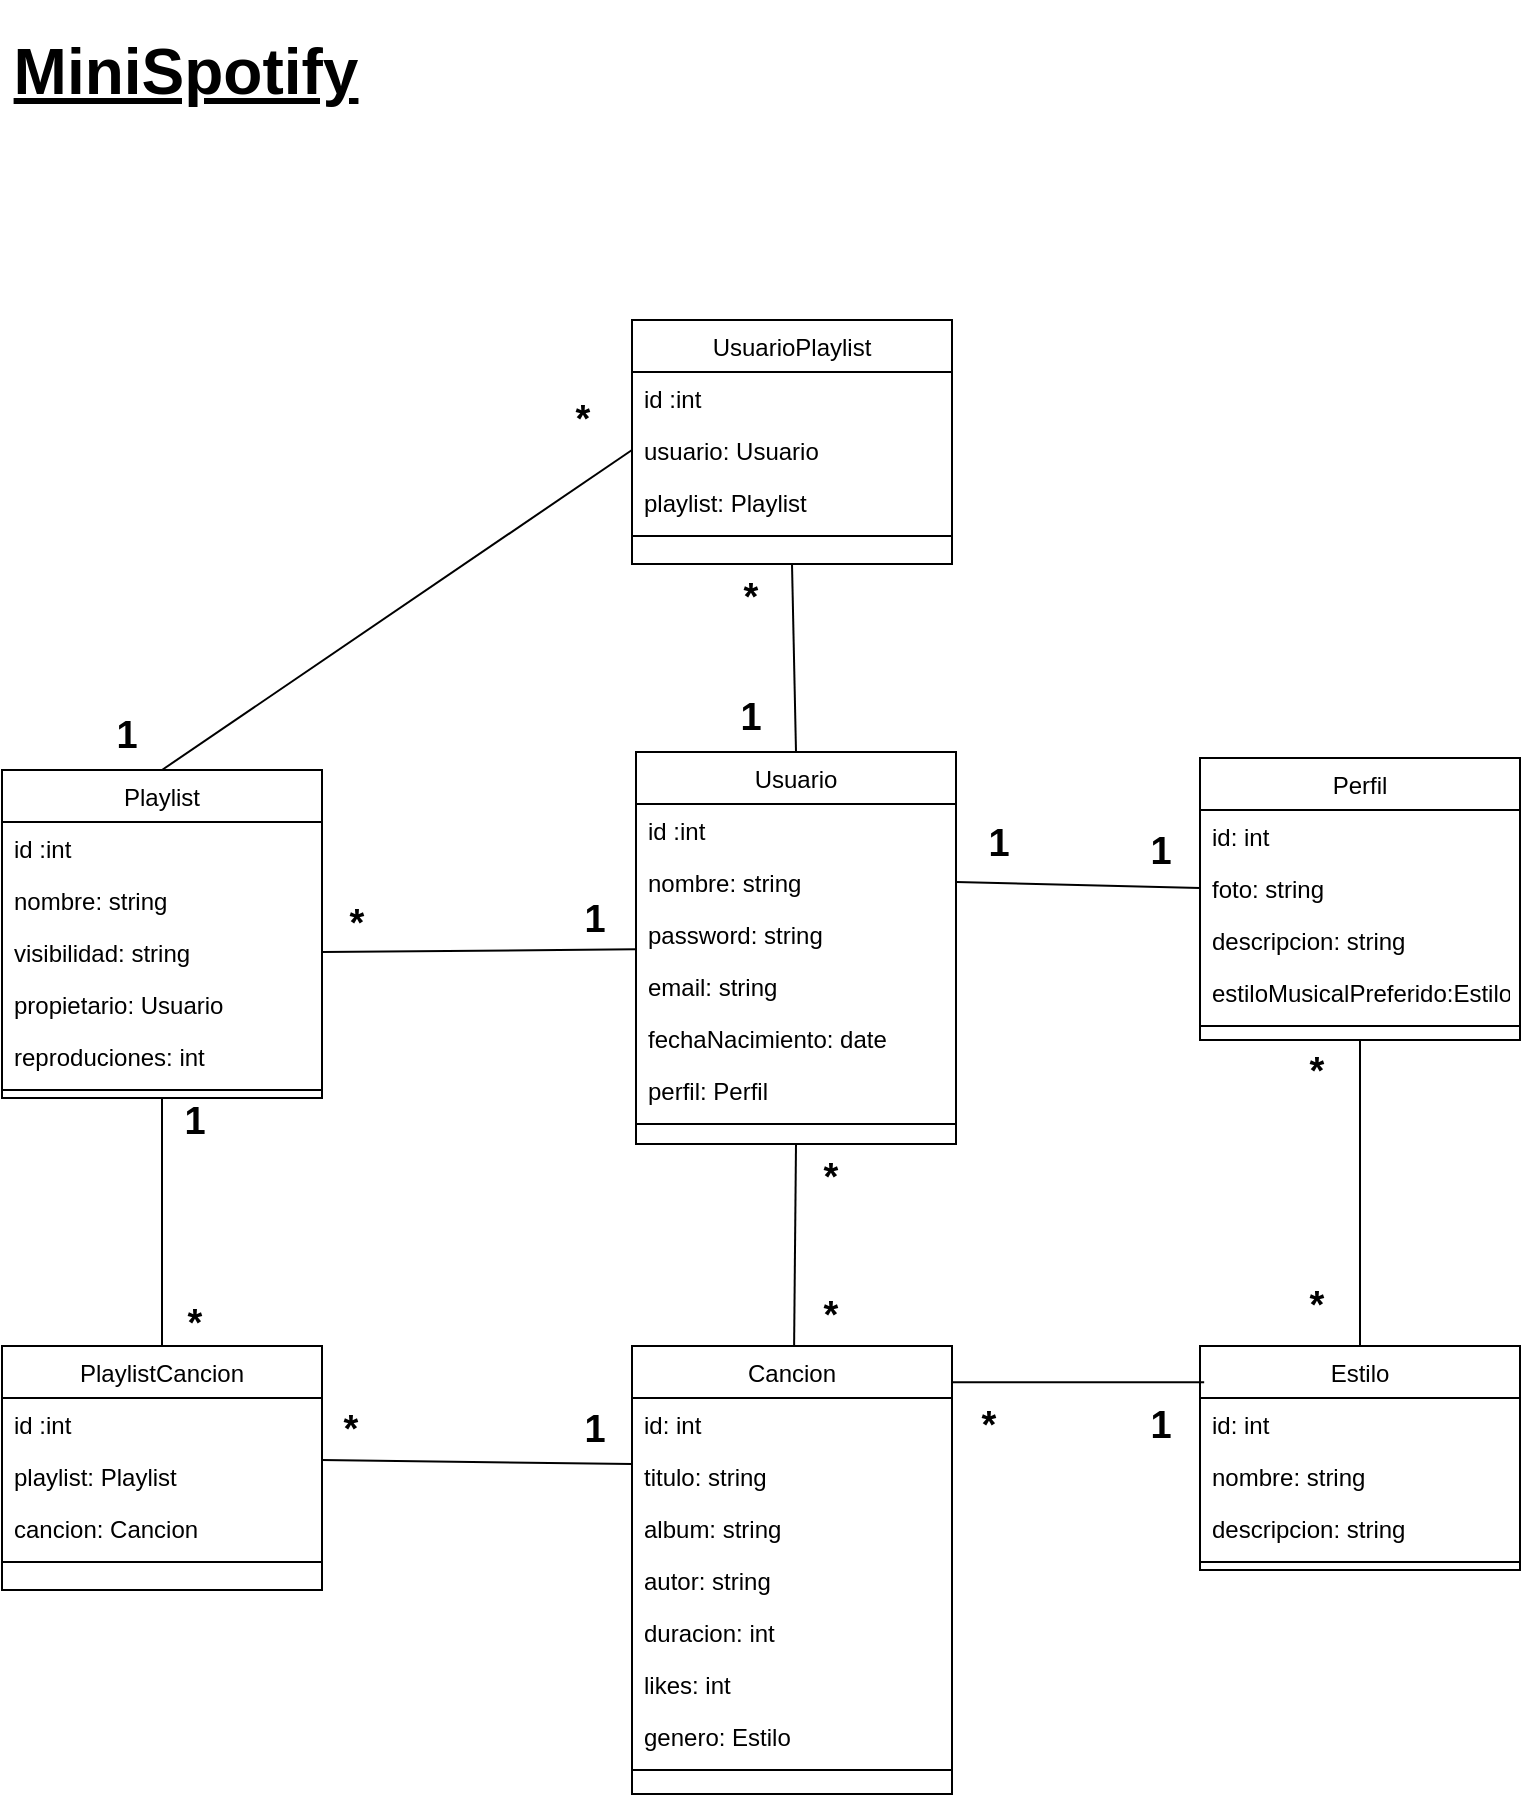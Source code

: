 <mxfile version="26.0.10">
  <diagram id="C5RBs43oDa-KdzZeNtuy" name="Page-1">
    <mxGraphModel dx="1588" dy="868" grid="0" gridSize="10" guides="1" tooltips="1" connect="1" arrows="1" fold="1" page="1" pageScale="1" pageWidth="827" pageHeight="1169" math="0" shadow="0">
      <root>
        <mxCell id="WIyWlLk6GJQsqaUBKTNV-0" />
        <mxCell id="WIyWlLk6GJQsqaUBKTNV-1" parent="WIyWlLk6GJQsqaUBKTNV-0" />
        <mxCell id="zkfFHV4jXpPFQw0GAbJ--0" value="Usuario" style="swimlane;fontStyle=0;align=center;verticalAlign=top;childLayout=stackLayout;horizontal=1;startSize=26;horizontalStack=0;resizeParent=1;resizeLast=0;collapsible=1;marginBottom=0;rounded=0;shadow=0;strokeWidth=1;" parent="WIyWlLk6GJQsqaUBKTNV-1" vertex="1">
          <mxGeometry x="354" y="398" width="160" height="196" as="geometry">
            <mxRectangle x="230" y="140" width="160" height="26" as="alternateBounds" />
          </mxGeometry>
        </mxCell>
        <mxCell id="zkfFHV4jXpPFQw0GAbJ--1" value="id :int" style="text;align=left;verticalAlign=top;spacingLeft=4;spacingRight=4;overflow=hidden;rotatable=0;points=[[0,0.5],[1,0.5]];portConstraint=eastwest;" parent="zkfFHV4jXpPFQw0GAbJ--0" vertex="1">
          <mxGeometry y="26" width="160" height="26" as="geometry" />
        </mxCell>
        <mxCell id="zkfFHV4jXpPFQw0GAbJ--2" value="nombre: string" style="text;align=left;verticalAlign=top;spacingLeft=4;spacingRight=4;overflow=hidden;rotatable=0;points=[[0,0.5],[1,0.5]];portConstraint=eastwest;rounded=0;shadow=0;html=0;" parent="zkfFHV4jXpPFQw0GAbJ--0" vertex="1">
          <mxGeometry y="52" width="160" height="26" as="geometry" />
        </mxCell>
        <mxCell id="owg6tekAamIFLDv_W5qU-0" value="password: string" style="text;align=left;verticalAlign=top;spacingLeft=4;spacingRight=4;overflow=hidden;rotatable=0;points=[[0,0.5],[1,0.5]];portConstraint=eastwest;rounded=0;shadow=0;html=0;" vertex="1" parent="zkfFHV4jXpPFQw0GAbJ--0">
          <mxGeometry y="78" width="160" height="26" as="geometry" />
        </mxCell>
        <mxCell id="zkfFHV4jXpPFQw0GAbJ--3" value="email: string" style="text;align=left;verticalAlign=top;spacingLeft=4;spacingRight=4;overflow=hidden;rotatable=0;points=[[0,0.5],[1,0.5]];portConstraint=eastwest;rounded=0;shadow=0;html=0;" parent="zkfFHV4jXpPFQw0GAbJ--0" vertex="1">
          <mxGeometry y="104" width="160" height="26" as="geometry" />
        </mxCell>
        <mxCell id="owg6tekAamIFLDv_W5qU-1" value="fechaNacimiento: date" style="text;align=left;verticalAlign=top;spacingLeft=4;spacingRight=4;overflow=hidden;rotatable=0;points=[[0,0.5],[1,0.5]];portConstraint=eastwest;rounded=0;shadow=0;html=0;" vertex="1" parent="zkfFHV4jXpPFQw0GAbJ--0">
          <mxGeometry y="130" width="160" height="26" as="geometry" />
        </mxCell>
        <mxCell id="owg6tekAamIFLDv_W5qU-2" value="perfil: Perfil" style="text;align=left;verticalAlign=top;spacingLeft=4;spacingRight=4;overflow=hidden;rotatable=0;points=[[0,0.5],[1,0.5]];portConstraint=eastwest;rounded=0;shadow=0;html=0;" vertex="1" parent="zkfFHV4jXpPFQw0GAbJ--0">
          <mxGeometry y="156" width="160" height="26" as="geometry" />
        </mxCell>
        <mxCell id="zkfFHV4jXpPFQw0GAbJ--4" value="" style="line;html=1;strokeWidth=1;align=left;verticalAlign=middle;spacingTop=-1;spacingLeft=3;spacingRight=3;rotatable=0;labelPosition=right;points=[];portConstraint=eastwest;" parent="zkfFHV4jXpPFQw0GAbJ--0" vertex="1">
          <mxGeometry y="182" width="160" height="8" as="geometry" />
        </mxCell>
        <mxCell id="zkfFHV4jXpPFQw0GAbJ--6" value="Cancion" style="swimlane;fontStyle=0;align=center;verticalAlign=top;childLayout=stackLayout;horizontal=1;startSize=26;horizontalStack=0;resizeParent=1;resizeLast=0;collapsible=1;marginBottom=0;rounded=0;shadow=0;strokeWidth=1;" parent="WIyWlLk6GJQsqaUBKTNV-1" vertex="1">
          <mxGeometry x="352" y="695" width="160" height="224" as="geometry">
            <mxRectangle x="130" y="380" width="160" height="26" as="alternateBounds" />
          </mxGeometry>
        </mxCell>
        <mxCell id="zkfFHV4jXpPFQw0GAbJ--7" value="id: int" style="text;align=left;verticalAlign=top;spacingLeft=4;spacingRight=4;overflow=hidden;rotatable=0;points=[[0,0.5],[1,0.5]];portConstraint=eastwest;" parent="zkfFHV4jXpPFQw0GAbJ--6" vertex="1">
          <mxGeometry y="26" width="160" height="26" as="geometry" />
        </mxCell>
        <mxCell id="zkfFHV4jXpPFQw0GAbJ--8" value="titulo: string" style="text;align=left;verticalAlign=top;spacingLeft=4;spacingRight=4;overflow=hidden;rotatable=0;points=[[0,0.5],[1,0.5]];portConstraint=eastwest;rounded=0;shadow=0;html=0;" parent="zkfFHV4jXpPFQw0GAbJ--6" vertex="1">
          <mxGeometry y="52" width="160" height="26" as="geometry" />
        </mxCell>
        <mxCell id="owg6tekAamIFLDv_W5qU-5" value="album: string" style="text;align=left;verticalAlign=top;spacingLeft=4;spacingRight=4;overflow=hidden;rotatable=0;points=[[0,0.5],[1,0.5]];portConstraint=eastwest;rounded=0;shadow=0;html=0;" vertex="1" parent="zkfFHV4jXpPFQw0GAbJ--6">
          <mxGeometry y="78" width="160" height="26" as="geometry" />
        </mxCell>
        <mxCell id="owg6tekAamIFLDv_W5qU-7" value="autor: string" style="text;align=left;verticalAlign=top;spacingLeft=4;spacingRight=4;overflow=hidden;rotatable=0;points=[[0,0.5],[1,0.5]];portConstraint=eastwest;rounded=0;shadow=0;html=0;" vertex="1" parent="zkfFHV4jXpPFQw0GAbJ--6">
          <mxGeometry y="104" width="160" height="26" as="geometry" />
        </mxCell>
        <mxCell id="owg6tekAamIFLDv_W5qU-6" value="duracion: int" style="text;align=left;verticalAlign=top;spacingLeft=4;spacingRight=4;overflow=hidden;rotatable=0;points=[[0,0.5],[1,0.5]];portConstraint=eastwest;rounded=0;shadow=0;html=0;" vertex="1" parent="zkfFHV4jXpPFQw0GAbJ--6">
          <mxGeometry y="130" width="160" height="26" as="geometry" />
        </mxCell>
        <mxCell id="owg6tekAamIFLDv_W5qU-8" value="likes: int" style="text;align=left;verticalAlign=top;spacingLeft=4;spacingRight=4;overflow=hidden;rotatable=0;points=[[0,0.5],[1,0.5]];portConstraint=eastwest;rounded=0;shadow=0;html=0;" vertex="1" parent="zkfFHV4jXpPFQw0GAbJ--6">
          <mxGeometry y="156" width="160" height="26" as="geometry" />
        </mxCell>
        <mxCell id="owg6tekAamIFLDv_W5qU-9" value="genero: Estilo" style="text;align=left;verticalAlign=top;spacingLeft=4;spacingRight=4;overflow=hidden;rotatable=0;points=[[0,0.5],[1,0.5]];portConstraint=eastwest;rounded=0;shadow=0;html=0;" vertex="1" parent="zkfFHV4jXpPFQw0GAbJ--6">
          <mxGeometry y="182" width="160" height="26" as="geometry" />
        </mxCell>
        <mxCell id="zkfFHV4jXpPFQw0GAbJ--9" value="" style="line;html=1;strokeWidth=1;align=left;verticalAlign=middle;spacingTop=-1;spacingLeft=3;spacingRight=3;rotatable=0;labelPosition=right;points=[];portConstraint=eastwest;" parent="zkfFHV4jXpPFQw0GAbJ--6" vertex="1">
          <mxGeometry y="208" width="160" height="8" as="geometry" />
        </mxCell>
        <mxCell id="zkfFHV4jXpPFQw0GAbJ--13" value="Estilo" style="swimlane;fontStyle=0;align=center;verticalAlign=top;childLayout=stackLayout;horizontal=1;startSize=26;horizontalStack=0;resizeParent=1;resizeLast=0;collapsible=1;marginBottom=0;rounded=0;shadow=0;strokeWidth=1;" parent="WIyWlLk6GJQsqaUBKTNV-1" vertex="1">
          <mxGeometry x="636" y="695" width="160" height="112" as="geometry">
            <mxRectangle x="340" y="380" width="170" height="26" as="alternateBounds" />
          </mxGeometry>
        </mxCell>
        <mxCell id="zkfFHV4jXpPFQw0GAbJ--14" value="id: int" style="text;align=left;verticalAlign=top;spacingLeft=4;spacingRight=4;overflow=hidden;rotatable=0;points=[[0,0.5],[1,0.5]];portConstraint=eastwest;" parent="zkfFHV4jXpPFQw0GAbJ--13" vertex="1">
          <mxGeometry y="26" width="160" height="26" as="geometry" />
        </mxCell>
        <mxCell id="owg6tekAamIFLDv_W5qU-3" value="nombre: string" style="text;align=left;verticalAlign=top;spacingLeft=4;spacingRight=4;overflow=hidden;rotatable=0;points=[[0,0.5],[1,0.5]];portConstraint=eastwest;" vertex="1" parent="zkfFHV4jXpPFQw0GAbJ--13">
          <mxGeometry y="52" width="160" height="26" as="geometry" />
        </mxCell>
        <mxCell id="owg6tekAamIFLDv_W5qU-4" value="descripcion: string" style="text;align=left;verticalAlign=top;spacingLeft=4;spacingRight=4;overflow=hidden;rotatable=0;points=[[0,0.5],[1,0.5]];portConstraint=eastwest;" vertex="1" parent="zkfFHV4jXpPFQw0GAbJ--13">
          <mxGeometry y="78" width="160" height="26" as="geometry" />
        </mxCell>
        <mxCell id="zkfFHV4jXpPFQw0GAbJ--15" value="" style="line;html=1;strokeWidth=1;align=left;verticalAlign=middle;spacingTop=-1;spacingLeft=3;spacingRight=3;rotatable=0;labelPosition=right;points=[];portConstraint=eastwest;" parent="zkfFHV4jXpPFQw0GAbJ--13" vertex="1">
          <mxGeometry y="104" width="160" height="8" as="geometry" />
        </mxCell>
        <mxCell id="zkfFHV4jXpPFQw0GAbJ--17" value="Perfil" style="swimlane;fontStyle=0;align=center;verticalAlign=top;childLayout=stackLayout;horizontal=1;startSize=26;horizontalStack=0;resizeParent=1;resizeLast=0;collapsible=1;marginBottom=0;rounded=0;shadow=0;strokeWidth=1;" parent="WIyWlLk6GJQsqaUBKTNV-1" vertex="1">
          <mxGeometry x="636" y="401" width="160" height="141" as="geometry">
            <mxRectangle x="550" y="140" width="160" height="26" as="alternateBounds" />
          </mxGeometry>
        </mxCell>
        <mxCell id="zkfFHV4jXpPFQw0GAbJ--18" value="id: int" style="text;align=left;verticalAlign=top;spacingLeft=4;spacingRight=4;overflow=hidden;rotatable=0;points=[[0,0.5],[1,0.5]];portConstraint=eastwest;" parent="zkfFHV4jXpPFQw0GAbJ--17" vertex="1">
          <mxGeometry y="26" width="160" height="26" as="geometry" />
        </mxCell>
        <mxCell id="zkfFHV4jXpPFQw0GAbJ--19" value="foto: string" style="text;align=left;verticalAlign=top;spacingLeft=4;spacingRight=4;overflow=hidden;rotatable=0;points=[[0,0.5],[1,0.5]];portConstraint=eastwest;rounded=0;shadow=0;html=0;" parent="zkfFHV4jXpPFQw0GAbJ--17" vertex="1">
          <mxGeometry y="52" width="160" height="26" as="geometry" />
        </mxCell>
        <mxCell id="zkfFHV4jXpPFQw0GAbJ--20" value="descripcion: string" style="text;align=left;verticalAlign=top;spacingLeft=4;spacingRight=4;overflow=hidden;rotatable=0;points=[[0,0.5],[1,0.5]];portConstraint=eastwest;rounded=0;shadow=0;html=0;" parent="zkfFHV4jXpPFQw0GAbJ--17" vertex="1">
          <mxGeometry y="78" width="160" height="26" as="geometry" />
        </mxCell>
        <mxCell id="zkfFHV4jXpPFQw0GAbJ--21" value="estiloMusicalPreferido:Estilo" style="text;align=left;verticalAlign=top;spacingLeft=4;spacingRight=4;overflow=hidden;rotatable=0;points=[[0,0.5],[1,0.5]];portConstraint=eastwest;rounded=0;shadow=0;html=0;" parent="zkfFHV4jXpPFQw0GAbJ--17" vertex="1">
          <mxGeometry y="104" width="160" height="26" as="geometry" />
        </mxCell>
        <mxCell id="zkfFHV4jXpPFQw0GAbJ--23" value="" style="line;html=1;strokeWidth=1;align=left;verticalAlign=middle;spacingTop=-1;spacingLeft=3;spacingRight=3;rotatable=0;labelPosition=right;points=[];portConstraint=eastwest;" parent="zkfFHV4jXpPFQw0GAbJ--17" vertex="1">
          <mxGeometry y="130" width="160" height="8" as="geometry" />
        </mxCell>
        <mxCell id="owg6tekAamIFLDv_W5qU-10" value="Playlist" style="swimlane;fontStyle=0;align=center;verticalAlign=top;childLayout=stackLayout;horizontal=1;startSize=26;horizontalStack=0;resizeParent=1;resizeLast=0;collapsible=1;marginBottom=0;rounded=0;shadow=0;strokeWidth=1;" vertex="1" parent="WIyWlLk6GJQsqaUBKTNV-1">
          <mxGeometry x="37" y="407" width="160" height="164" as="geometry">
            <mxRectangle x="230" y="140" width="160" height="26" as="alternateBounds" />
          </mxGeometry>
        </mxCell>
        <mxCell id="owg6tekAamIFLDv_W5qU-11" value="id :int" style="text;align=left;verticalAlign=top;spacingLeft=4;spacingRight=4;overflow=hidden;rotatable=0;points=[[0,0.5],[1,0.5]];portConstraint=eastwest;" vertex="1" parent="owg6tekAamIFLDv_W5qU-10">
          <mxGeometry y="26" width="160" height="26" as="geometry" />
        </mxCell>
        <mxCell id="owg6tekAamIFLDv_W5qU-12" value="nombre: string" style="text;align=left;verticalAlign=top;spacingLeft=4;spacingRight=4;overflow=hidden;rotatable=0;points=[[0,0.5],[1,0.5]];portConstraint=eastwest;rounded=0;shadow=0;html=0;" vertex="1" parent="owg6tekAamIFLDv_W5qU-10">
          <mxGeometry y="52" width="160" height="26" as="geometry" />
        </mxCell>
        <mxCell id="owg6tekAamIFLDv_W5qU-13" value="visibilidad: string" style="text;align=left;verticalAlign=top;spacingLeft=4;spacingRight=4;overflow=hidden;rotatable=0;points=[[0,0.5],[1,0.5]];portConstraint=eastwest;rounded=0;shadow=0;html=0;" vertex="1" parent="owg6tekAamIFLDv_W5qU-10">
          <mxGeometry y="78" width="160" height="26" as="geometry" />
        </mxCell>
        <mxCell id="owg6tekAamIFLDv_W5qU-28" value="propietario: Usuario" style="text;align=left;verticalAlign=top;spacingLeft=4;spacingRight=4;overflow=hidden;rotatable=0;points=[[0,0.5],[1,0.5]];portConstraint=eastwest;rounded=0;shadow=0;html=0;" vertex="1" parent="owg6tekAamIFLDv_W5qU-10">
          <mxGeometry y="104" width="160" height="26" as="geometry" />
        </mxCell>
        <mxCell id="owg6tekAamIFLDv_W5qU-29" value="reproduciones: int" style="text;align=left;verticalAlign=top;spacingLeft=4;spacingRight=4;overflow=hidden;rotatable=0;points=[[0,0.5],[1,0.5]];portConstraint=eastwest;rounded=0;shadow=0;html=0;" vertex="1" parent="owg6tekAamIFLDv_W5qU-10">
          <mxGeometry y="130" width="160" height="26" as="geometry" />
        </mxCell>
        <mxCell id="owg6tekAamIFLDv_W5qU-17" value="" style="line;html=1;strokeWidth=1;align=left;verticalAlign=middle;spacingTop=-1;spacingLeft=3;spacingRight=3;rotatable=0;labelPosition=right;points=[];portConstraint=eastwest;" vertex="1" parent="owg6tekAamIFLDv_W5qU-10">
          <mxGeometry y="156" width="160" height="8" as="geometry" />
        </mxCell>
        <mxCell id="owg6tekAamIFLDv_W5qU-18" value="UsuarioPlaylist" style="swimlane;fontStyle=0;align=center;verticalAlign=top;childLayout=stackLayout;horizontal=1;startSize=26;horizontalStack=0;resizeParent=1;resizeLast=0;collapsible=1;marginBottom=0;rounded=0;shadow=0;strokeWidth=1;" vertex="1" parent="WIyWlLk6GJQsqaUBKTNV-1">
          <mxGeometry x="352" y="182" width="160" height="122" as="geometry">
            <mxRectangle x="230" y="140" width="160" height="26" as="alternateBounds" />
          </mxGeometry>
        </mxCell>
        <mxCell id="owg6tekAamIFLDv_W5qU-19" value="id :int" style="text;align=left;verticalAlign=top;spacingLeft=4;spacingRight=4;overflow=hidden;rotatable=0;points=[[0,0.5],[1,0.5]];portConstraint=eastwest;" vertex="1" parent="owg6tekAamIFLDv_W5qU-18">
          <mxGeometry y="26" width="160" height="26" as="geometry" />
        </mxCell>
        <mxCell id="owg6tekAamIFLDv_W5qU-20" value="usuario: Usuario" style="text;align=left;verticalAlign=top;spacingLeft=4;spacingRight=4;overflow=hidden;rotatable=0;points=[[0,0.5],[1,0.5]];portConstraint=eastwest;rounded=0;shadow=0;html=0;" vertex="1" parent="owg6tekAamIFLDv_W5qU-18">
          <mxGeometry y="52" width="160" height="26" as="geometry" />
        </mxCell>
        <mxCell id="owg6tekAamIFLDv_W5qU-21" value="playlist: Playlist" style="text;align=left;verticalAlign=top;spacingLeft=4;spacingRight=4;overflow=hidden;rotatable=0;points=[[0,0.5],[1,0.5]];portConstraint=eastwest;rounded=0;shadow=0;html=0;" vertex="1" parent="owg6tekAamIFLDv_W5qU-18">
          <mxGeometry y="78" width="160" height="26" as="geometry" />
        </mxCell>
        <mxCell id="owg6tekAamIFLDv_W5qU-25" value="" style="line;html=1;strokeWidth=1;align=left;verticalAlign=middle;spacingTop=-1;spacingLeft=3;spacingRight=3;rotatable=0;labelPosition=right;points=[];portConstraint=eastwest;" vertex="1" parent="owg6tekAamIFLDv_W5qU-18">
          <mxGeometry y="104" width="160" height="8" as="geometry" />
        </mxCell>
        <mxCell id="owg6tekAamIFLDv_W5qU-37" value="PlaylistCancion" style="swimlane;fontStyle=0;align=center;verticalAlign=top;childLayout=stackLayout;horizontal=1;startSize=26;horizontalStack=0;resizeParent=1;resizeLast=0;collapsible=1;marginBottom=0;rounded=0;shadow=0;strokeWidth=1;" vertex="1" parent="WIyWlLk6GJQsqaUBKTNV-1">
          <mxGeometry x="37" y="695" width="160" height="122" as="geometry">
            <mxRectangle x="230" y="140" width="160" height="26" as="alternateBounds" />
          </mxGeometry>
        </mxCell>
        <mxCell id="owg6tekAamIFLDv_W5qU-38" value="id :int" style="text;align=left;verticalAlign=top;spacingLeft=4;spacingRight=4;overflow=hidden;rotatable=0;points=[[0,0.5],[1,0.5]];portConstraint=eastwest;" vertex="1" parent="owg6tekAamIFLDv_W5qU-37">
          <mxGeometry y="26" width="160" height="26" as="geometry" />
        </mxCell>
        <mxCell id="owg6tekAamIFLDv_W5qU-39" value="playlist: Playlist" style="text;align=left;verticalAlign=top;spacingLeft=4;spacingRight=4;overflow=hidden;rotatable=0;points=[[0,0.5],[1,0.5]];portConstraint=eastwest;rounded=0;shadow=0;html=0;" vertex="1" parent="owg6tekAamIFLDv_W5qU-37">
          <mxGeometry y="52" width="160" height="26" as="geometry" />
        </mxCell>
        <mxCell id="owg6tekAamIFLDv_W5qU-40" value="cancion: Cancion" style="text;align=left;verticalAlign=top;spacingLeft=4;spacingRight=4;overflow=hidden;rotatable=0;points=[[0,0.5],[1,0.5]];portConstraint=eastwest;rounded=0;shadow=0;html=0;" vertex="1" parent="owg6tekAamIFLDv_W5qU-37">
          <mxGeometry y="78" width="160" height="26" as="geometry" />
        </mxCell>
        <mxCell id="owg6tekAamIFLDv_W5qU-41" value="" style="line;html=1;strokeWidth=1;align=left;verticalAlign=middle;spacingTop=-1;spacingLeft=3;spacingRight=3;rotatable=0;labelPosition=right;points=[];portConstraint=eastwest;" vertex="1" parent="owg6tekAamIFLDv_W5qU-37">
          <mxGeometry y="104" width="160" height="8" as="geometry" />
        </mxCell>
        <mxCell id="owg6tekAamIFLDv_W5qU-44" value="" style="endArrow=none;html=1;rounded=0;exitX=0.998;exitY=0.192;exitDx=0;exitDy=0;exitPerimeter=0;" edge="1" parent="WIyWlLk6GJQsqaUBKTNV-1" source="owg6tekAamIFLDv_W5qU-39">
          <mxGeometry relative="1" as="geometry">
            <mxPoint x="191" y="561" as="sourcePoint" />
            <mxPoint x="352" y="754" as="targetPoint" />
          </mxGeometry>
        </mxCell>
        <mxCell id="owg6tekAamIFLDv_W5qU-45" value="*" style="text;html=1;align=center;verticalAlign=middle;whiteSpace=wrap;rounded=0;fontStyle=1;fontSize=19;labelBorderColor=none;" vertex="1" parent="WIyWlLk6GJQsqaUBKTNV-1">
          <mxGeometry x="199" y="725" width="25" height="23" as="geometry" />
        </mxCell>
        <mxCell id="owg6tekAamIFLDv_W5qU-46" value="1" style="text;html=1;align=center;verticalAlign=middle;whiteSpace=wrap;rounded=0;fontStyle=1;fontSize=19;labelBorderColor=none;" vertex="1" parent="WIyWlLk6GJQsqaUBKTNV-1">
          <mxGeometry x="321" y="725" width="25" height="23" as="geometry" />
        </mxCell>
        <mxCell id="owg6tekAamIFLDv_W5qU-47" value="" style="endArrow=none;html=1;rounded=0;exitX=0.013;exitY=0.162;exitDx=0;exitDy=0;entryX=1;entryY=0.081;entryDx=0;entryDy=0;exitPerimeter=0;entryPerimeter=0;" edge="1" parent="WIyWlLk6GJQsqaUBKTNV-1" source="zkfFHV4jXpPFQw0GAbJ--13" target="zkfFHV4jXpPFQw0GAbJ--6">
          <mxGeometry relative="1" as="geometry">
            <mxPoint x="95" y="575" as="sourcePoint" />
            <mxPoint x="340" y="815" as="targetPoint" />
          </mxGeometry>
        </mxCell>
        <mxCell id="owg6tekAamIFLDv_W5qU-48" value="" style="endArrow=none;html=1;rounded=0;" edge="1" parent="WIyWlLk6GJQsqaUBKTNV-1" target="zkfFHV4jXpPFQw0GAbJ--6">
          <mxGeometry relative="1" as="geometry">
            <mxPoint x="434" y="594" as="sourcePoint" />
            <mxPoint x="324" y="866" as="targetPoint" />
          </mxGeometry>
        </mxCell>
        <mxCell id="owg6tekAamIFLDv_W5qU-49" value="" style="endArrow=none;html=1;rounded=0;exitX=0.5;exitY=1;exitDx=0;exitDy=0;" edge="1" parent="WIyWlLk6GJQsqaUBKTNV-1" source="owg6tekAamIFLDv_W5qU-10" target="owg6tekAamIFLDv_W5qU-37">
          <mxGeometry relative="1" as="geometry">
            <mxPoint x="131" y="857" as="sourcePoint" />
            <mxPoint x="325" y="1059" as="targetPoint" />
          </mxGeometry>
        </mxCell>
        <mxCell id="owg6tekAamIFLDv_W5qU-50" value="*" style="text;html=1;align=center;verticalAlign=middle;whiteSpace=wrap;rounded=0;fontStyle=1;fontSize=19;labelBorderColor=none;" vertex="1" parent="WIyWlLk6GJQsqaUBKTNV-1">
          <mxGeometry x="439" y="599" width="25" height="23" as="geometry" />
        </mxCell>
        <mxCell id="owg6tekAamIFLDv_W5qU-51" value="*" style="text;html=1;align=center;verticalAlign=middle;whiteSpace=wrap;rounded=0;fontStyle=1;fontSize=19;labelBorderColor=none;" vertex="1" parent="WIyWlLk6GJQsqaUBKTNV-1">
          <mxGeometry x="439" y="668" width="25" height="23" as="geometry" />
        </mxCell>
        <mxCell id="owg6tekAamIFLDv_W5qU-53" value="*" style="text;html=1;align=center;verticalAlign=middle;whiteSpace=wrap;rounded=0;fontStyle=1;fontSize=19;labelBorderColor=none;" vertex="1" parent="WIyWlLk6GJQsqaUBKTNV-1">
          <mxGeometry x="518" y="723" width="25" height="23" as="geometry" />
        </mxCell>
        <mxCell id="owg6tekAamIFLDv_W5qU-54" value="1" style="text;html=1;align=center;verticalAlign=middle;whiteSpace=wrap;rounded=0;fontStyle=1;fontSize=19;labelBorderColor=none;" vertex="1" parent="WIyWlLk6GJQsqaUBKTNV-1">
          <mxGeometry x="604" y="723" width="25" height="23" as="geometry" />
        </mxCell>
        <mxCell id="owg6tekAamIFLDv_W5qU-55" value="1" style="text;html=1;align=center;verticalAlign=middle;whiteSpace=wrap;rounded=0;fontStyle=1;fontSize=19;labelBorderColor=none;" vertex="1" parent="WIyWlLk6GJQsqaUBKTNV-1">
          <mxGeometry x="121" y="571" width="25" height="23" as="geometry" />
        </mxCell>
        <mxCell id="owg6tekAamIFLDv_W5qU-56" value="*" style="text;html=1;align=center;verticalAlign=middle;whiteSpace=wrap;rounded=0;fontStyle=1;fontSize=19;labelBorderColor=none;" vertex="1" parent="WIyWlLk6GJQsqaUBKTNV-1">
          <mxGeometry x="121" y="672" width="25" height="23" as="geometry" />
        </mxCell>
        <mxCell id="owg6tekAamIFLDv_W5qU-57" value="" style="endArrow=none;html=1;rounded=0;exitX=0;exitY=0.5;exitDx=0;exitDy=0;entryX=0.5;entryY=0;entryDx=0;entryDy=0;" edge="1" parent="WIyWlLk6GJQsqaUBKTNV-1" source="owg6tekAamIFLDv_W5qU-20" target="owg6tekAamIFLDv_W5qU-10">
          <mxGeometry relative="1" as="geometry">
            <mxPoint x="315" y="242.47" as="sourcePoint" />
            <mxPoint x="189" y="242.47" as="targetPoint" />
          </mxGeometry>
        </mxCell>
        <mxCell id="owg6tekAamIFLDv_W5qU-58" value="1" style="text;html=1;align=center;verticalAlign=middle;whiteSpace=wrap;rounded=0;fontStyle=1;fontSize=19;labelBorderColor=none;" vertex="1" parent="WIyWlLk6GJQsqaUBKTNV-1">
          <mxGeometry x="87" y="378" width="25" height="23" as="geometry" />
        </mxCell>
        <mxCell id="owg6tekAamIFLDv_W5qU-59" value="*" style="text;html=1;align=center;verticalAlign=middle;whiteSpace=wrap;rounded=0;fontStyle=1;fontSize=19;labelBorderColor=none;" vertex="1" parent="WIyWlLk6GJQsqaUBKTNV-1">
          <mxGeometry x="315" y="220" width="25" height="23" as="geometry" />
        </mxCell>
        <mxCell id="owg6tekAamIFLDv_W5qU-60" value="" style="endArrow=none;html=1;rounded=0;entryX=1;entryY=0.5;entryDx=0;entryDy=0;" edge="1" parent="WIyWlLk6GJQsqaUBKTNV-1" source="zkfFHV4jXpPFQw0GAbJ--0" target="owg6tekAamIFLDv_W5qU-13">
          <mxGeometry relative="1" as="geometry">
            <mxPoint x="366" y="329" as="sourcePoint" />
            <mxPoint x="201" y="329" as="targetPoint" />
          </mxGeometry>
        </mxCell>
        <mxCell id="owg6tekAamIFLDv_W5qU-61" value="*" style="text;html=1;align=center;verticalAlign=middle;whiteSpace=wrap;rounded=0;fontStyle=1;fontSize=19;labelBorderColor=none;" vertex="1" parent="WIyWlLk6GJQsqaUBKTNV-1">
          <mxGeometry x="202" y="472" width="25" height="23" as="geometry" />
        </mxCell>
        <mxCell id="owg6tekAamIFLDv_W5qU-62" value="1" style="text;html=1;align=center;verticalAlign=middle;whiteSpace=wrap;rounded=0;fontStyle=1;fontSize=19;labelBorderColor=none;" vertex="1" parent="WIyWlLk6GJQsqaUBKTNV-1">
          <mxGeometry x="321" y="470" width="25" height="23" as="geometry" />
        </mxCell>
        <mxCell id="owg6tekAamIFLDv_W5qU-64" value="" style="endArrow=none;html=1;rounded=0;exitX=0.5;exitY=1;exitDx=0;exitDy=0;entryX=0.5;entryY=0;entryDx=0;entryDy=0;" edge="1" parent="WIyWlLk6GJQsqaUBKTNV-1" source="owg6tekAamIFLDv_W5qU-18" target="zkfFHV4jXpPFQw0GAbJ--0">
          <mxGeometry relative="1" as="geometry">
            <mxPoint x="428" y="314" as="sourcePoint" />
            <mxPoint x="431" y="393" as="targetPoint" />
          </mxGeometry>
        </mxCell>
        <mxCell id="owg6tekAamIFLDv_W5qU-65" value="*" style="text;html=1;align=center;verticalAlign=middle;whiteSpace=wrap;rounded=0;fontStyle=1;fontSize=19;labelBorderColor=none;" vertex="1" parent="WIyWlLk6GJQsqaUBKTNV-1">
          <mxGeometry x="399" y="309" width="25" height="23" as="geometry" />
        </mxCell>
        <mxCell id="owg6tekAamIFLDv_W5qU-66" value="1" style="text;html=1;align=center;verticalAlign=middle;whiteSpace=wrap;rounded=0;fontStyle=1;fontSize=19;labelBorderColor=none;" vertex="1" parent="WIyWlLk6GJQsqaUBKTNV-1">
          <mxGeometry x="399" y="369" width="25" height="23" as="geometry" />
        </mxCell>
        <mxCell id="owg6tekAamIFLDv_W5qU-67" value="" style="endArrow=none;html=1;rounded=0;exitX=0;exitY=0.5;exitDx=0;exitDy=0;entryX=1;entryY=0.5;entryDx=0;entryDy=0;" edge="1" parent="WIyWlLk6GJQsqaUBKTNV-1" source="zkfFHV4jXpPFQw0GAbJ--19" target="zkfFHV4jXpPFQw0GAbJ--2">
          <mxGeometry relative="1" as="geometry">
            <mxPoint x="647" y="478" as="sourcePoint" />
            <mxPoint x="521" y="478" as="targetPoint" />
          </mxGeometry>
        </mxCell>
        <mxCell id="owg6tekAamIFLDv_W5qU-68" value="1" style="text;html=1;align=center;verticalAlign=middle;whiteSpace=wrap;rounded=0;fontStyle=1;fontSize=19;labelBorderColor=none;" vertex="1" parent="WIyWlLk6GJQsqaUBKTNV-1">
          <mxGeometry x="523" y="432" width="25" height="23" as="geometry" />
        </mxCell>
        <mxCell id="owg6tekAamIFLDv_W5qU-69" value="1" style="text;html=1;align=center;verticalAlign=middle;whiteSpace=wrap;rounded=0;fontStyle=1;fontSize=19;labelBorderColor=none;" vertex="1" parent="WIyWlLk6GJQsqaUBKTNV-1">
          <mxGeometry x="604" y="436" width="25" height="23" as="geometry" />
        </mxCell>
        <mxCell id="owg6tekAamIFLDv_W5qU-70" value="" style="endArrow=none;html=1;rounded=0;exitX=0.5;exitY=0;exitDx=0;exitDy=0;entryX=0.5;entryY=1;entryDx=0;entryDy=0;" edge="1" parent="WIyWlLk6GJQsqaUBKTNV-1" source="zkfFHV4jXpPFQw0GAbJ--13" target="zkfFHV4jXpPFQw0GAbJ--17">
          <mxGeometry relative="1" as="geometry">
            <mxPoint x="767" y="599" as="sourcePoint" />
            <mxPoint x="641" y="599" as="targetPoint" />
          </mxGeometry>
        </mxCell>
        <mxCell id="owg6tekAamIFLDv_W5qU-71" value="*" style="text;html=1;align=center;verticalAlign=middle;whiteSpace=wrap;rounded=0;fontStyle=1;fontSize=19;labelBorderColor=none;" vertex="1" parent="WIyWlLk6GJQsqaUBKTNV-1">
          <mxGeometry x="682" y="546" width="25" height="23" as="geometry" />
        </mxCell>
        <mxCell id="owg6tekAamIFLDv_W5qU-72" value="*" style="text;html=1;align=center;verticalAlign=middle;whiteSpace=wrap;rounded=0;fontStyle=1;fontSize=19;labelBorderColor=none;" vertex="1" parent="WIyWlLk6GJQsqaUBKTNV-1">
          <mxGeometry x="682" y="663" width="25" height="23" as="geometry" />
        </mxCell>
        <mxCell id="owg6tekAamIFLDv_W5qU-75" value="&lt;h1&gt;&lt;font style=&quot;font-size: 32px;&quot;&gt;&lt;u&gt;MiniSpotify&lt;/u&gt;&lt;/font&gt;&lt;/h1&gt;" style="text;html=1;align=center;verticalAlign=middle;whiteSpace=wrap;rounded=0;" vertex="1" parent="WIyWlLk6GJQsqaUBKTNV-1">
          <mxGeometry x="99" y="43" width="60" height="30" as="geometry" />
        </mxCell>
      </root>
    </mxGraphModel>
  </diagram>
</mxfile>
